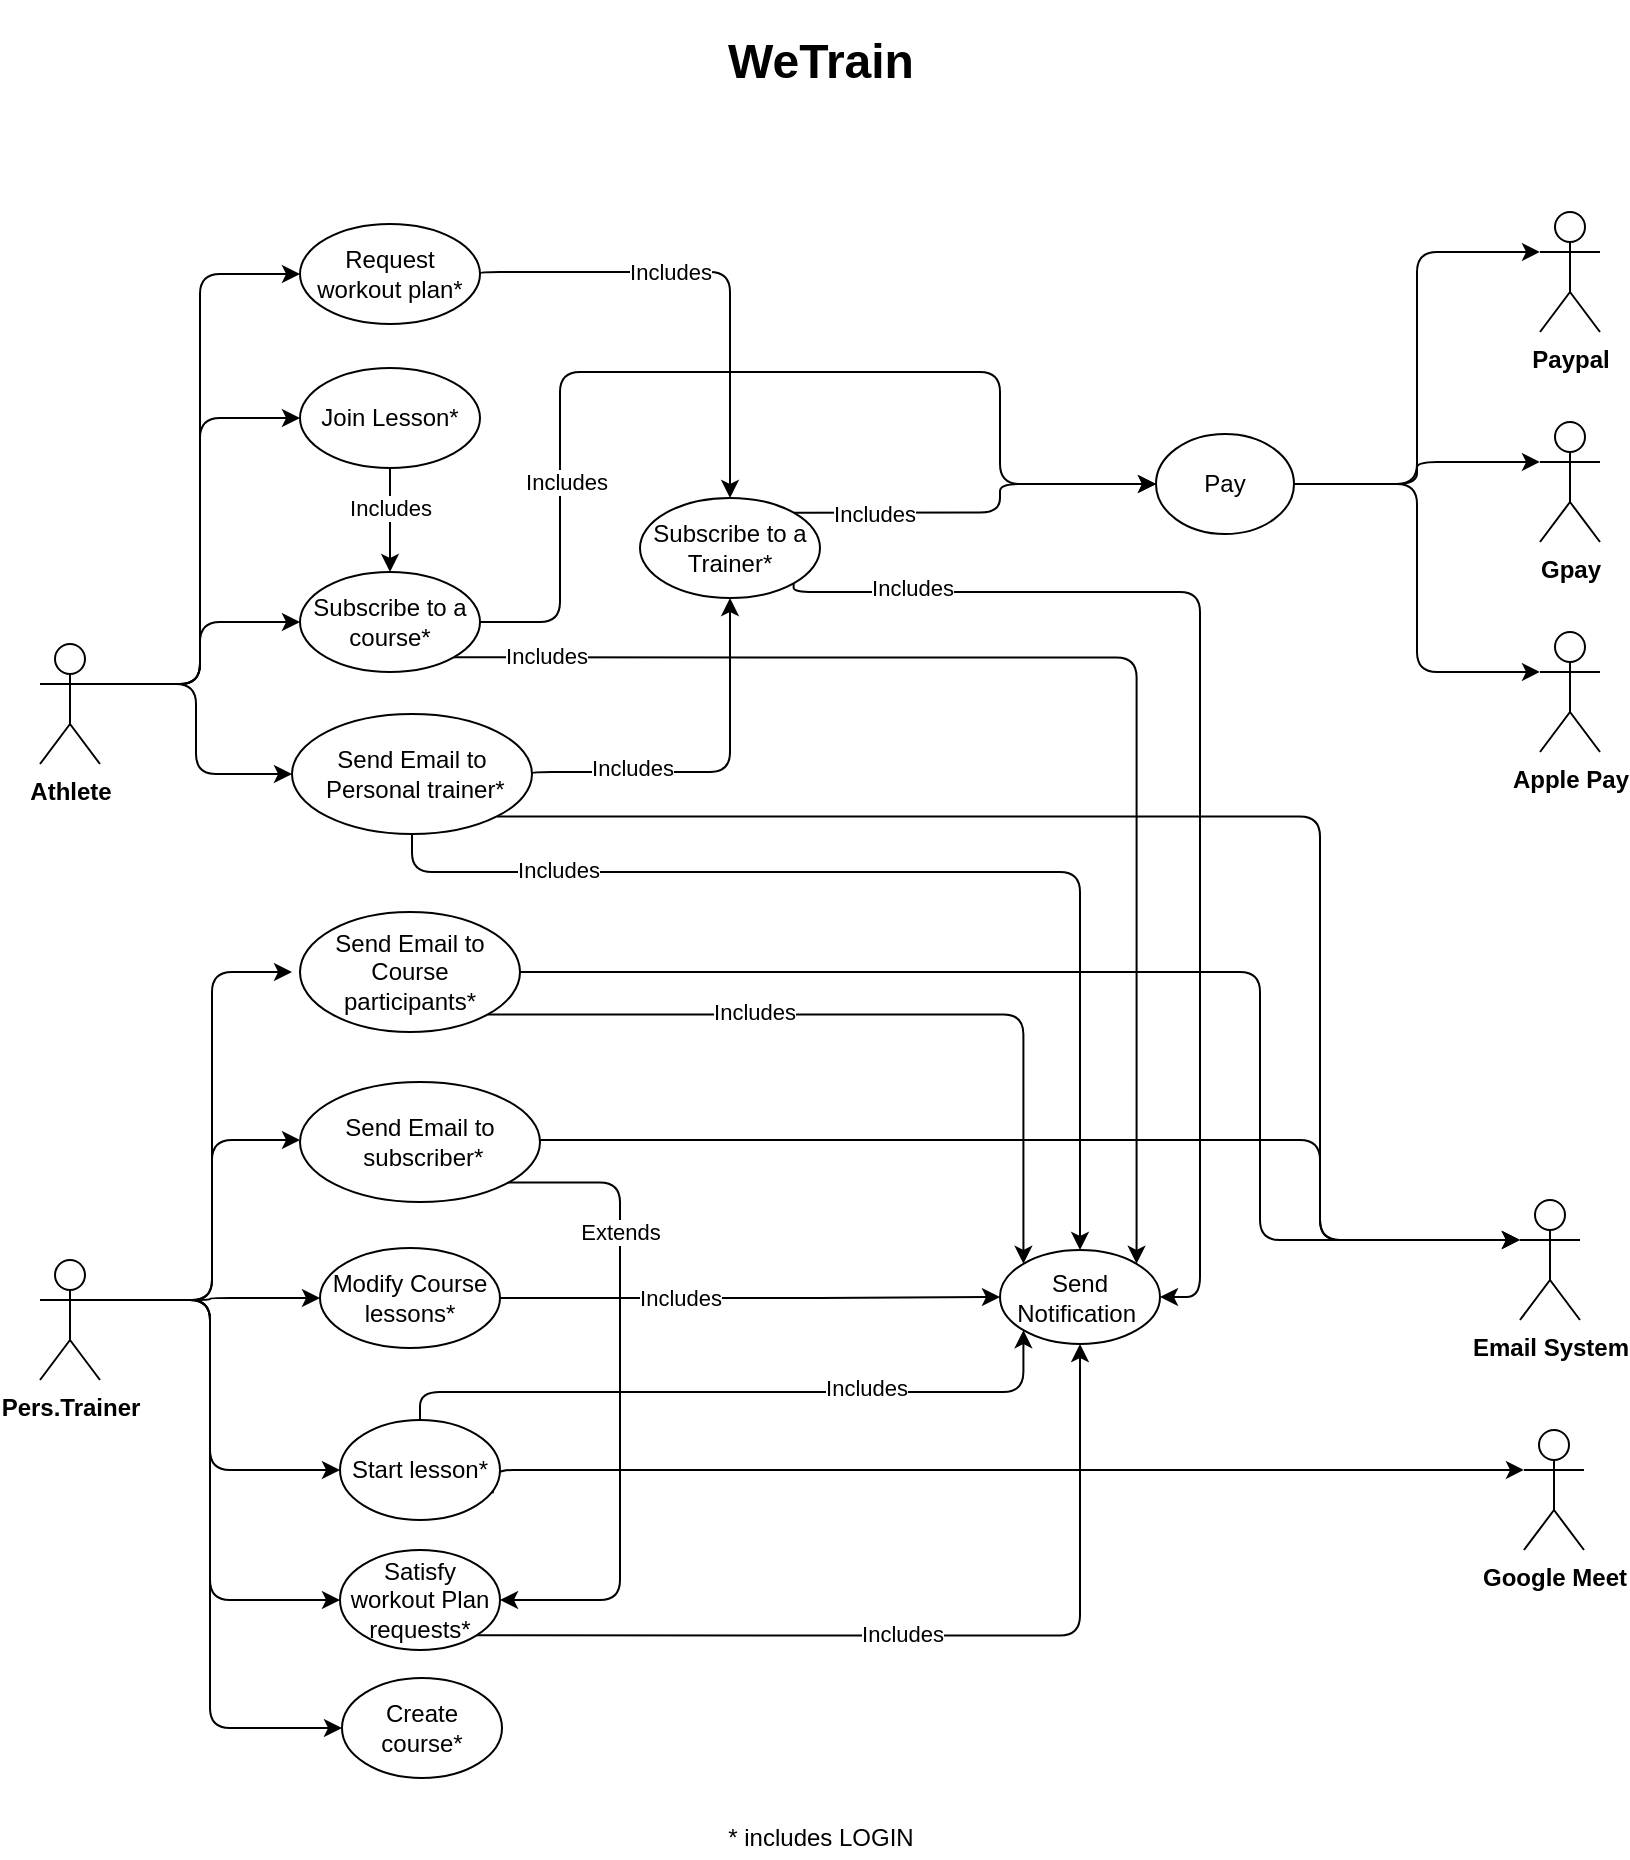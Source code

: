 <mxfile version="18.0.6" type="device"><diagram id="heDjnJoUL0jpEOGiXyep" name="Pagina-1"><mxGraphModel dx="1038" dy="641" grid="1" gridSize="10" guides="1" tooltips="1" connect="1" arrows="1" fold="1" page="1" pageScale="1" pageWidth="827" pageHeight="1169" math="0" shadow="0"><root><mxCell id="0"/><mxCell id="1" parent="0"/><mxCell id="hWXOvRztMWeQ3eAVVvtu-1" style="edgeStyle=orthogonalEdgeStyle;rounded=1;orthogonalLoop=1;jettySize=auto;html=1;exitX=1;exitY=0.333;exitDx=0;exitDy=0;exitPerimeter=0;entryX=0;entryY=0.5;entryDx=0;entryDy=0;" parent="1" source="hWXOvRztMWeQ3eAVVvtu-6" target="hWXOvRztMWeQ3eAVVvtu-42" edge="1"><mxGeometry relative="1" as="geometry"/></mxCell><mxCell id="hWXOvRztMWeQ3eAVVvtu-4" style="edgeStyle=orthogonalEdgeStyle;rounded=1;orthogonalLoop=1;jettySize=auto;html=1;exitX=1;exitY=0.333;exitDx=0;exitDy=0;exitPerimeter=0;entryX=0;entryY=0.5;entryDx=0;entryDy=0;" parent="1" source="hWXOvRztMWeQ3eAVVvtu-6" target="hWXOvRztMWeQ3eAVVvtu-33" edge="1"><mxGeometry relative="1" as="geometry"/></mxCell><mxCell id="hWXOvRztMWeQ3eAVVvtu-5" style="edgeStyle=orthogonalEdgeStyle;rounded=1;orthogonalLoop=1;jettySize=auto;html=1;exitX=1;exitY=0.333;exitDx=0;exitDy=0;exitPerimeter=0;entryX=0;entryY=0.5;entryDx=0;entryDy=0;" parent="1" source="hWXOvRztMWeQ3eAVVvtu-6" target="hWXOvRztMWeQ3eAVVvtu-62" edge="1"><mxGeometry relative="1" as="geometry"/></mxCell><mxCell id="zRYIopUOa3iQb9DCZi6t-5" style="edgeStyle=orthogonalEdgeStyle;rounded=1;orthogonalLoop=1;jettySize=auto;html=1;exitX=1;exitY=0.333;exitDx=0;exitDy=0;exitPerimeter=0;entryX=0;entryY=0.5;entryDx=0;entryDy=0;" parent="1" source="hWXOvRztMWeQ3eAVVvtu-6" target="zRYIopUOa3iQb9DCZi6t-4" edge="1"><mxGeometry relative="1" as="geometry"/></mxCell><mxCell id="hWXOvRztMWeQ3eAVVvtu-6" value="&lt;b&gt;Athlete&lt;/b&gt;" style="shape=umlActor;verticalLabelPosition=bottom;verticalAlign=top;html=1;outlineConnect=0;rounded=1;" parent="1" vertex="1"><mxGeometry x="30" y="376" width="30" height="60" as="geometry"/></mxCell><mxCell id="hWXOvRztMWeQ3eAVVvtu-7" style="edgeStyle=orthogonalEdgeStyle;rounded=1;orthogonalLoop=1;jettySize=auto;html=1;exitX=1;exitY=0.333;exitDx=0;exitDy=0;exitPerimeter=0;entryX=0;entryY=0.5;entryDx=0;entryDy=0;entryPerimeter=0;" parent="1" source="hWXOvRztMWeQ3eAVVvtu-14" target="hWXOvRztMWeQ3eAVVvtu-24" edge="1"><mxGeometry relative="1" as="geometry"><mxPoint x="55" y="704" as="sourcePoint"/><mxPoint x="175" y="689" as="targetPoint"/><Array as="points"><mxPoint x="115" y="704"/><mxPoint x="115" y="703"/></Array></mxGeometry></mxCell><mxCell id="hWXOvRztMWeQ3eAVVvtu-8" style="edgeStyle=orthogonalEdgeStyle;rounded=1;orthogonalLoop=1;jettySize=auto;html=1;exitX=1;exitY=0.333;exitDx=0;exitDy=0;exitPerimeter=0;entryX=0;entryY=0.5;entryDx=0;entryDy=0;" parent="1" source="hWXOvRztMWeQ3eAVVvtu-14" target="hWXOvRztMWeQ3eAVVvtu-27" edge="1"><mxGeometry relative="1" as="geometry"><mxPoint x="55" y="704" as="sourcePoint"/><mxPoint x="180" y="789" as="targetPoint"/><Array as="points"><mxPoint x="115" y="704"/><mxPoint x="115" y="789"/></Array></mxGeometry></mxCell><mxCell id="hWXOvRztMWeQ3eAVVvtu-9" style="edgeStyle=orthogonalEdgeStyle;rounded=1;orthogonalLoop=1;jettySize=auto;html=1;entryX=0;entryY=0.5;entryDx=0;entryDy=0;exitX=1;exitY=0.333;exitDx=0;exitDy=0;exitPerimeter=0;" parent="1" source="hWXOvRztMWeQ3eAVVvtu-14" target="hWXOvRztMWeQ3eAVVvtu-43" edge="1"><mxGeometry relative="1" as="geometry"><mxPoint x="45" y="704" as="sourcePoint"/><mxPoint x="180" y="949" as="targetPoint"/><Array as="points"><mxPoint x="115" y="704"/><mxPoint x="115" y="854"/></Array></mxGeometry></mxCell><mxCell id="hWXOvRztMWeQ3eAVVvtu-10" style="edgeStyle=orthogonalEdgeStyle;rounded=1;orthogonalLoop=1;jettySize=auto;html=1;exitX=1;exitY=0.333;exitDx=0;exitDy=0;exitPerimeter=0;entryX=0;entryY=0.5;entryDx=0;entryDy=0;" parent="1" source="hWXOvRztMWeQ3eAVVvtu-14" target="hWXOvRztMWeQ3eAVVvtu-57" edge="1"><mxGeometry relative="1" as="geometry"><mxPoint x="44" y="704" as="sourcePoint"/><mxPoint x="179" y="989" as="targetPoint"/><Array as="points"><mxPoint x="115" y="704"/><mxPoint x="115" y="918"/></Array></mxGeometry></mxCell><mxCell id="AkLmKCt1dw4DK2cWetB_-4" style="edgeStyle=orthogonalEdgeStyle;rounded=1;orthogonalLoop=1;jettySize=auto;html=1;exitX=1;exitY=0.333;exitDx=0;exitDy=0;exitPerimeter=0;entryX=0;entryY=0.5;entryDx=0;entryDy=0;" parent="1" edge="1"><mxGeometry relative="1" as="geometry"><mxPoint x="56" y="704" as="sourcePoint"/><mxPoint x="160" y="624" as="targetPoint"/><Array as="points"><mxPoint x="116" y="704"/><mxPoint x="116" y="624"/></Array></mxGeometry></mxCell><mxCell id="zRYIopUOa3iQb9DCZi6t-2" style="edgeStyle=orthogonalEdgeStyle;rounded=1;orthogonalLoop=1;jettySize=auto;html=1;exitX=1;exitY=0.333;exitDx=0;exitDy=0;exitPerimeter=0;entryX=0;entryY=0.5;entryDx=0;entryDy=0;" parent="1" edge="1"><mxGeometry relative="1" as="geometry"><mxPoint x="56" y="704" as="sourcePoint"/><mxPoint x="156" y="540" as="targetPoint"/><Array as="points"><mxPoint x="116" y="704"/><mxPoint x="116" y="540"/></Array></mxGeometry></mxCell><mxCell id="hWXOvRztMWeQ3eAVVvtu-14" value="&lt;b&gt;Pers.Trainer&lt;/b&gt;" style="shape=umlActor;verticalLabelPosition=bottom;verticalAlign=top;html=1;outlineConnect=0;rounded=1;" parent="1" vertex="1"><mxGeometry x="30" y="684" width="30" height="60" as="geometry"/></mxCell><mxCell id="hWXOvRztMWeQ3eAVVvtu-15" value="&lt;b&gt;Paypal&lt;/b&gt;" style="shape=umlActor;verticalLabelPosition=bottom;verticalAlign=top;html=1;outlineConnect=0;rounded=1;" parent="1" vertex="1"><mxGeometry x="780" y="160" width="30" height="60" as="geometry"/></mxCell><mxCell id="hWXOvRztMWeQ3eAVVvtu-16" value="&lt;b&gt;Gpay&lt;/b&gt;" style="shape=umlActor;verticalLabelPosition=bottom;verticalAlign=top;html=1;outlineConnect=0;rounded=1;" parent="1" vertex="1"><mxGeometry x="780" y="265" width="30" height="60" as="geometry"/></mxCell><mxCell id="hWXOvRztMWeQ3eAVVvtu-17" value="&lt;h1&gt;WeTrain&lt;/h1&gt;" style="text;html=1;align=center;verticalAlign=middle;resizable=0;points=[];autosize=1;strokeColor=none;fillColor=none;rounded=1;" parent="1" vertex="1"><mxGeometry x="365" y="60" width="110" height="50" as="geometry"/></mxCell><mxCell id="hWXOvRztMWeQ3eAVVvtu-21" style="edgeStyle=orthogonalEdgeStyle;rounded=1;orthogonalLoop=1;jettySize=auto;html=1;exitX=0.955;exitY=0.732;exitDx=0;exitDy=0;entryX=0;entryY=0.333;entryDx=0;entryDy=0;entryPerimeter=0;exitPerimeter=0;" parent="1" source="hWXOvRztMWeQ3eAVVvtu-27" target="hWXOvRztMWeQ3eAVVvtu-49" edge="1"><mxGeometry relative="1" as="geometry"><Array as="points"><mxPoint x="256" y="789"/></Array></mxGeometry></mxCell><mxCell id="hWXOvRztMWeQ3eAVVvtu-22" style="edgeStyle=orthogonalEdgeStyle;rounded=1;orthogonalLoop=1;jettySize=auto;html=1;exitX=1;exitY=0.5;exitDx=0;exitDy=0;entryX=0;entryY=0.5;entryDx=0;entryDy=0;" parent="1" source="hWXOvRztMWeQ3eAVVvtu-24" target="hWXOvRztMWeQ3eAVVvtu-29" edge="1"><mxGeometry relative="1" as="geometry"><Array as="points"><mxPoint x="410" y="703"/><mxPoint x="410" y="702"/></Array></mxGeometry></mxCell><mxCell id="hWXOvRztMWeQ3eAVVvtu-23" value="Includes" style="edgeLabel;html=1;align=center;verticalAlign=middle;resizable=0;points=[];rounded=1;" parent="hWXOvRztMWeQ3eAVVvtu-22" vertex="1" connectable="0"><mxGeometry x="0.023" y="-1" relative="1" as="geometry"><mxPoint x="-38" y="-1" as="offset"/></mxGeometry></mxCell><mxCell id="hWXOvRztMWeQ3eAVVvtu-24" value="Modify Course lessons*" style="ellipse;whiteSpace=wrap;html=1;rounded=1;" parent="1" vertex="1"><mxGeometry x="170" y="678" width="90" height="50" as="geometry"/></mxCell><mxCell id="hWXOvRztMWeQ3eAVVvtu-25" style="edgeStyle=orthogonalEdgeStyle;rounded=1;orthogonalLoop=1;jettySize=auto;html=1;exitX=0.5;exitY=0;exitDx=0;exitDy=0;entryX=0;entryY=1;entryDx=0;entryDy=0;" parent="1" source="hWXOvRztMWeQ3eAVVvtu-27" target="hWXOvRztMWeQ3eAVVvtu-29" edge="1"><mxGeometry relative="1" as="geometry"><Array as="points"><mxPoint x="220" y="750"/><mxPoint x="521" y="750"/></Array></mxGeometry></mxCell><mxCell id="hWXOvRztMWeQ3eAVVvtu-26" value="Includes" style="edgeLabel;html=1;align=center;verticalAlign=middle;resizable=0;points=[];rounded=1;" parent="hWXOvRztMWeQ3eAVVvtu-25" vertex="1" connectable="0"><mxGeometry x="0.294" y="3" relative="1" as="geometry"><mxPoint x="13" y="1" as="offset"/></mxGeometry></mxCell><mxCell id="hWXOvRztMWeQ3eAVVvtu-27" value="Start lesson*" style="ellipse;whiteSpace=wrap;html=1;rounded=1;" parent="1" vertex="1"><mxGeometry x="180" y="764" width="80" height="50" as="geometry"/></mxCell><mxCell id="hWXOvRztMWeQ3eAVVvtu-29" value="Send Notification&amp;nbsp;" style="ellipse;whiteSpace=wrap;html=1;rounded=1;" parent="1" vertex="1"><mxGeometry x="510" y="679" width="80" height="47" as="geometry"/></mxCell><mxCell id="hWXOvRztMWeQ3eAVVvtu-30" style="edgeStyle=orthogonalEdgeStyle;rounded=1;orthogonalLoop=1;jettySize=auto;html=1;entryX=0.5;entryY=1;entryDx=0;entryDy=0;exitX=1;exitY=0.5;exitDx=0;exitDy=0;" parent="1" source="hWXOvRztMWeQ3eAVVvtu-33" target="hWXOvRztMWeQ3eAVVvtu-77" edge="1"><mxGeometry relative="1" as="geometry"><mxPoint x="480" y="266" as="targetPoint"/><Array as="points"><mxPoint x="276" y="440"/><mxPoint x="375" y="440"/></Array></mxGeometry></mxCell><mxCell id="hWXOvRztMWeQ3eAVVvtu-31" value="Includes" style="edgeLabel;html=1;align=center;verticalAlign=middle;resizable=0;points=[];rounded=1;" parent="hWXOvRztMWeQ3eAVVvtu-30" vertex="1" connectable="0"><mxGeometry x="-0.612" y="1" relative="1" as="geometry"><mxPoint x="14" y="-1" as="offset"/></mxGeometry></mxCell><mxCell id="hWXOvRztMWeQ3eAVVvtu-32" style="edgeStyle=orthogonalEdgeStyle;rounded=1;orthogonalLoop=1;jettySize=auto;html=1;exitX=1;exitY=1;exitDx=0;exitDy=0;entryX=0;entryY=0.333;entryDx=0;entryDy=0;entryPerimeter=0;" parent="1" source="hWXOvRztMWeQ3eAVVvtu-33" target="hWXOvRztMWeQ3eAVVvtu-59" edge="1"><mxGeometry relative="1" as="geometry"><Array as="points"><mxPoint x="670" y="462"/><mxPoint x="670" y="674"/></Array></mxGeometry></mxCell><mxCell id="-WSwheemPiI9Wihif4eN-2" style="edgeStyle=orthogonalEdgeStyle;rounded=1;orthogonalLoop=1;jettySize=auto;html=1;exitX=0.5;exitY=1;exitDx=0;exitDy=0;entryX=0.5;entryY=0;entryDx=0;entryDy=0;" edge="1" parent="1" source="hWXOvRztMWeQ3eAVVvtu-33" target="hWXOvRztMWeQ3eAVVvtu-29"><mxGeometry relative="1" as="geometry"><Array as="points"><mxPoint x="216" y="490"/><mxPoint x="550" y="490"/></Array></mxGeometry></mxCell><mxCell id="-WSwheemPiI9Wihif4eN-3" value="Includes" style="edgeLabel;html=1;align=center;verticalAlign=middle;resizable=0;points=[];" vertex="1" connectable="0" parent="-WSwheemPiI9Wihif4eN-2"><mxGeometry x="-0.66" y="1" relative="1" as="geometry"><mxPoint as="offset"/></mxGeometry></mxCell><mxCell id="hWXOvRztMWeQ3eAVVvtu-33" value="Send Email to&lt;br&gt;&amp;nbsp;Personal trainer*" style="ellipse;whiteSpace=wrap;html=1;rounded=1;" parent="1" vertex="1"><mxGeometry x="156" y="411" width="120" height="60" as="geometry"/></mxCell><mxCell id="hWXOvRztMWeQ3eAVVvtu-40" style="edgeStyle=orthogonalEdgeStyle;rounded=1;orthogonalLoop=1;jettySize=auto;html=1;exitX=1;exitY=0;exitDx=0;exitDy=0;entryX=0;entryY=0.5;entryDx=0;entryDy=0;" parent="1" source="hWXOvRztMWeQ3eAVVvtu-77" target="hWXOvRztMWeQ3eAVVvtu-47" edge="1"><mxGeometry relative="1" as="geometry"><Array as="points"><mxPoint x="510" y="310"/><mxPoint x="510" y="296"/></Array><mxPoint x="480" y="216" as="targetPoint"/></mxGeometry></mxCell><mxCell id="hWXOvRztMWeQ3eAVVvtu-41" value="Includes" style="edgeLabel;html=1;align=center;verticalAlign=middle;resizable=0;points=[];rounded=1;" parent="hWXOvRztMWeQ3eAVVvtu-40" vertex="1" connectable="0"><mxGeometry x="-0.756" relative="1" as="geometry"><mxPoint x="16" as="offset"/></mxGeometry></mxCell><mxCell id="AkLmKCt1dw4DK2cWetB_-1" style="edgeStyle=orthogonalEdgeStyle;rounded=1;orthogonalLoop=1;jettySize=auto;html=1;exitX=1;exitY=0.5;exitDx=0;exitDy=0;entryX=0.5;entryY=0;entryDx=0;entryDy=0;" parent="1" source="hWXOvRztMWeQ3eAVVvtu-42" target="hWXOvRztMWeQ3eAVVvtu-77" edge="1"><mxGeometry relative="1" as="geometry"><Array as="points"><mxPoint x="250" y="190"/><mxPoint x="375" y="190"/></Array></mxGeometry></mxCell><mxCell id="AkLmKCt1dw4DK2cWetB_-2" value="Includes" style="edgeLabel;html=1;align=center;verticalAlign=middle;resizable=0;points=[];rounded=1;" parent="AkLmKCt1dw4DK2cWetB_-1" vertex="1" connectable="0"><mxGeometry x="-0.103" y="-1" relative="1" as="geometry"><mxPoint x="-11" y="-1" as="offset"/></mxGeometry></mxCell><mxCell id="hWXOvRztMWeQ3eAVVvtu-42" value="Request workout plan*" style="ellipse;whiteSpace=wrap;html=1;rounded=1;" parent="1" vertex="1"><mxGeometry x="160" y="166" width="90" height="50" as="geometry"/></mxCell><mxCell id="cN4oBKTkp6_k6Od906Y6-1" style="edgeStyle=orthogonalEdgeStyle;rounded=1;orthogonalLoop=1;jettySize=auto;html=1;exitX=1;exitY=1;exitDx=0;exitDy=0;entryX=0.5;entryY=1;entryDx=0;entryDy=0;" parent="1" source="hWXOvRztMWeQ3eAVVvtu-43" target="hWXOvRztMWeQ3eAVVvtu-29" edge="1"><mxGeometry relative="1" as="geometry"/></mxCell><mxCell id="cN4oBKTkp6_k6Od906Y6-2" value="Includes" style="edgeLabel;html=1;align=center;verticalAlign=middle;resizable=0;points=[];rounded=1;" parent="cN4oBKTkp6_k6Od906Y6-1" vertex="1" connectable="0"><mxGeometry x="-0.05" y="1" relative="1" as="geometry"><mxPoint as="offset"/></mxGeometry></mxCell><mxCell id="hWXOvRztMWeQ3eAVVvtu-43" value="Satisfy workout Plan requests*" style="ellipse;whiteSpace=wrap;html=1;rounded=1;" parent="1" vertex="1"><mxGeometry x="180" y="829" width="80" height="50" as="geometry"/></mxCell><mxCell id="hWXOvRztMWeQ3eAVVvtu-44" style="edgeStyle=orthogonalEdgeStyle;rounded=1;orthogonalLoop=1;jettySize=auto;html=1;exitX=1;exitY=0.5;exitDx=0;exitDy=0;entryX=0;entryY=0.333;entryDx=0;entryDy=0;entryPerimeter=0;" parent="1" source="hWXOvRztMWeQ3eAVVvtu-47" target="hWXOvRztMWeQ3eAVVvtu-15" edge="1"><mxGeometry relative="1" as="geometry"/></mxCell><mxCell id="hWXOvRztMWeQ3eAVVvtu-45" style="edgeStyle=orthogonalEdgeStyle;rounded=1;orthogonalLoop=1;jettySize=auto;html=1;exitX=1;exitY=0.5;exitDx=0;exitDy=0;entryX=0;entryY=0.333;entryDx=0;entryDy=0;entryPerimeter=0;" parent="1" source="hWXOvRztMWeQ3eAVVvtu-47" target="hWXOvRztMWeQ3eAVVvtu-16" edge="1"><mxGeometry relative="1" as="geometry"/></mxCell><mxCell id="hWXOvRztMWeQ3eAVVvtu-46" style="edgeStyle=orthogonalEdgeStyle;rounded=1;orthogonalLoop=1;jettySize=auto;html=1;exitX=1;exitY=0.5;exitDx=0;exitDy=0;entryX=0;entryY=0.333;entryDx=0;entryDy=0;entryPerimeter=0;" parent="1" source="hWXOvRztMWeQ3eAVVvtu-47" target="hWXOvRztMWeQ3eAVVvtu-48" edge="1"><mxGeometry relative="1" as="geometry"/></mxCell><mxCell id="hWXOvRztMWeQ3eAVVvtu-47" value="Pay" style="ellipse;whiteSpace=wrap;html=1;rounded=1;" parent="1" vertex="1"><mxGeometry x="588" y="271" width="69" height="50" as="geometry"/></mxCell><mxCell id="hWXOvRztMWeQ3eAVVvtu-48" value="&lt;b&gt;Apple Pay&lt;/b&gt;" style="shape=umlActor;verticalLabelPosition=bottom;verticalAlign=top;html=1;outlineConnect=0;rounded=1;" parent="1" vertex="1"><mxGeometry x="780" y="370" width="30" height="60" as="geometry"/></mxCell><mxCell id="hWXOvRztMWeQ3eAVVvtu-49" value="&lt;b&gt;Google Meet&lt;br&gt;&lt;/b&gt;" style="shape=umlActor;verticalLabelPosition=bottom;verticalAlign=top;html=1;outlineConnect=0;rounded=1;" parent="1" vertex="1"><mxGeometry x="772" y="769" width="30" height="60" as="geometry"/></mxCell><mxCell id="hWXOvRztMWeQ3eAVVvtu-57" value="Create course*" style="ellipse;whiteSpace=wrap;html=1;rounded=1;" parent="1" vertex="1"><mxGeometry x="181" y="893" width="80" height="50" as="geometry"/></mxCell><mxCell id="hWXOvRztMWeQ3eAVVvtu-58" value="* includes LOGIN" style="text;html=1;align=center;verticalAlign=middle;resizable=0;points=[];autosize=1;strokeColor=none;fillColor=none;rounded=1;" parent="1" vertex="1"><mxGeometry x="365" y="963" width="110" height="20" as="geometry"/></mxCell><mxCell id="hWXOvRztMWeQ3eAVVvtu-59" value="&lt;b&gt;Email System&lt;br&gt;&lt;/b&gt;" style="shape=umlActor;verticalLabelPosition=bottom;verticalAlign=top;html=1;outlineConnect=0;rounded=1;" parent="1" vertex="1"><mxGeometry x="770" y="654" width="30" height="60" as="geometry"/></mxCell><mxCell id="hWXOvRztMWeQ3eAVVvtu-60" style="edgeStyle=orthogonalEdgeStyle;rounded=1;orthogonalLoop=1;jettySize=auto;html=1;entryX=0;entryY=0.5;entryDx=0;entryDy=0;" parent="1" source="hWXOvRztMWeQ3eAVVvtu-62" target="hWXOvRztMWeQ3eAVVvtu-47" edge="1"><mxGeometry relative="1" as="geometry"><Array as="points"><mxPoint x="290" y="365"/><mxPoint x="290" y="240"/><mxPoint x="510" y="240"/><mxPoint x="510" y="296"/></Array></mxGeometry></mxCell><mxCell id="hWXOvRztMWeQ3eAVVvtu-61" value="Includes" style="edgeLabel;html=1;align=center;verticalAlign=middle;resizable=0;points=[];rounded=1;" parent="hWXOvRztMWeQ3eAVVvtu-60" vertex="1" connectable="0"><mxGeometry x="-0.587" y="-3" relative="1" as="geometry"><mxPoint y="-3" as="offset"/></mxGeometry></mxCell><mxCell id="-WSwheemPiI9Wihif4eN-4" style="edgeStyle=orthogonalEdgeStyle;rounded=1;orthogonalLoop=1;jettySize=auto;html=1;exitX=1;exitY=1;exitDx=0;exitDy=0;entryX=1;entryY=0;entryDx=0;entryDy=0;" edge="1" parent="1" source="hWXOvRztMWeQ3eAVVvtu-62" target="hWXOvRztMWeQ3eAVVvtu-29"><mxGeometry relative="1" as="geometry"/></mxCell><mxCell id="-WSwheemPiI9Wihif4eN-5" value="Includes" style="edgeLabel;html=1;align=center;verticalAlign=middle;resizable=0;points=[];" vertex="1" connectable="0" parent="-WSwheemPiI9Wihif4eN-4"><mxGeometry x="-0.857" y="3" relative="1" as="geometry"><mxPoint y="2" as="offset"/></mxGeometry></mxCell><mxCell id="hWXOvRztMWeQ3eAVVvtu-62" value="Subscribe to a course*" style="ellipse;whiteSpace=wrap;html=1;rounded=1;" parent="1" vertex="1"><mxGeometry x="160" y="340" width="90" height="50" as="geometry"/></mxCell><mxCell id="-WSwheemPiI9Wihif4eN-6" style="edgeStyle=orthogonalEdgeStyle;rounded=1;orthogonalLoop=1;jettySize=auto;html=1;exitX=1;exitY=1;exitDx=0;exitDy=0;entryX=1;entryY=0.5;entryDx=0;entryDy=0;" edge="1" parent="1" source="hWXOvRztMWeQ3eAVVvtu-77" target="hWXOvRztMWeQ3eAVVvtu-29"><mxGeometry relative="1" as="geometry"><Array as="points"><mxPoint x="407" y="350"/><mxPoint x="610" y="350"/><mxPoint x="610" y="703"/></Array></mxGeometry></mxCell><mxCell id="-WSwheemPiI9Wihif4eN-7" value="Includes" style="edgeLabel;html=1;align=center;verticalAlign=middle;resizable=0;points=[];" vertex="1" connectable="0" parent="-WSwheemPiI9Wihif4eN-6"><mxGeometry x="-0.781" y="2" relative="1" as="geometry"><mxPoint as="offset"/></mxGeometry></mxCell><mxCell id="hWXOvRztMWeQ3eAVVvtu-77" value="Subscribe to a Trainer*" style="ellipse;whiteSpace=wrap;html=1;rounded=1;" parent="1" vertex="1"><mxGeometry x="330" y="303" width="90" height="50" as="geometry"/></mxCell><mxCell id="AkLmKCt1dw4DK2cWetB_-5" style="edgeStyle=orthogonalEdgeStyle;rounded=1;orthogonalLoop=1;jettySize=auto;html=1;exitX=1;exitY=0.5;exitDx=0;exitDy=0;entryX=0;entryY=0.333;entryDx=0;entryDy=0;entryPerimeter=0;" parent="1" target="hWXOvRztMWeQ3eAVVvtu-59" edge="1"><mxGeometry relative="1" as="geometry"><Array as="points"><mxPoint x="670" y="624"/><mxPoint x="670" y="674"/></Array><mxPoint x="280" y="624" as="sourcePoint"/></mxGeometry></mxCell><mxCell id="AkLmKCt1dw4DK2cWetB_-6" style="edgeStyle=orthogonalEdgeStyle;rounded=1;orthogonalLoop=1;jettySize=auto;html=1;exitX=1;exitY=1;exitDx=0;exitDy=0;entryX=1;entryY=0.5;entryDx=0;entryDy=0;" parent="1" target="hWXOvRztMWeQ3eAVVvtu-43" edge="1"><mxGeometry relative="1" as="geometry"><Array as="points"><mxPoint x="320" y="645"/><mxPoint x="320" y="854"/></Array><mxPoint x="262.426" y="645.213" as="sourcePoint"/></mxGeometry></mxCell><mxCell id="AkLmKCt1dw4DK2cWetB_-7" value="Extends" style="edgeLabel;html=1;align=center;verticalAlign=middle;resizable=0;points=[];rounded=1;" parent="AkLmKCt1dw4DK2cWetB_-6" vertex="1" connectable="0"><mxGeometry x="-0.493" relative="1" as="geometry"><mxPoint as="offset"/></mxGeometry></mxCell><mxCell id="AkLmKCt1dw4DK2cWetB_-3" value="Send Email to&lt;br&gt;&amp;nbsp;subscriber*" style="ellipse;whiteSpace=wrap;html=1;rounded=1;" parent="1" vertex="1"><mxGeometry x="160" y="595" width="120" height="60" as="geometry"/></mxCell><mxCell id="zRYIopUOa3iQb9DCZi6t-3" style="edgeStyle=orthogonalEdgeStyle;rounded=1;orthogonalLoop=1;jettySize=auto;html=1;exitX=1;exitY=1;exitDx=0;exitDy=0;entryX=0;entryY=0;entryDx=0;entryDy=0;" parent="1" source="zRYIopUOa3iQb9DCZi6t-1" target="hWXOvRztMWeQ3eAVVvtu-29" edge="1"><mxGeometry relative="1" as="geometry"><Array as="points"><mxPoint x="521" y="561"/></Array><mxPoint x="530" y="720" as="targetPoint"/></mxGeometry></mxCell><mxCell id="zRYIopUOa3iQb9DCZi6t-11" value="Includes" style="edgeLabel;html=1;align=center;verticalAlign=middle;resizable=0;points=[];rounded=1;" parent="zRYIopUOa3iQb9DCZi6t-3" vertex="1" connectable="0"><mxGeometry x="-0.324" y="-3" relative="1" as="geometry"><mxPoint y="-4" as="offset"/></mxGeometry></mxCell><mxCell id="-WSwheemPiI9Wihif4eN-1" style="edgeStyle=orthogonalEdgeStyle;rounded=1;orthogonalLoop=1;jettySize=auto;html=1;exitX=1;exitY=0.5;exitDx=0;exitDy=0;entryX=0;entryY=0.333;entryDx=0;entryDy=0;entryPerimeter=0;" edge="1" parent="1" source="zRYIopUOa3iQb9DCZi6t-1" target="hWXOvRztMWeQ3eAVVvtu-59"><mxGeometry relative="1" as="geometry"><Array as="points"><mxPoint x="640" y="540"/><mxPoint x="640" y="674"/></Array></mxGeometry></mxCell><mxCell id="zRYIopUOa3iQb9DCZi6t-1" value="Send Email to Course participants*" style="ellipse;whiteSpace=wrap;html=1;rounded=1;" parent="1" vertex="1"><mxGeometry x="160" y="510" width="110" height="60" as="geometry"/></mxCell><mxCell id="zRYIopUOa3iQb9DCZi6t-8" style="edgeStyle=orthogonalEdgeStyle;rounded=1;orthogonalLoop=1;jettySize=auto;html=1;exitX=0.5;exitY=1;exitDx=0;exitDy=0;entryX=0.5;entryY=0;entryDx=0;entryDy=0;" parent="1" source="zRYIopUOa3iQb9DCZi6t-4" target="hWXOvRztMWeQ3eAVVvtu-62" edge="1"><mxGeometry relative="1" as="geometry"/></mxCell><mxCell id="zRYIopUOa3iQb9DCZi6t-10" value="Includes" style="edgeLabel;html=1;align=center;verticalAlign=middle;resizable=0;points=[];rounded=1;" parent="zRYIopUOa3iQb9DCZi6t-8" vertex="1" connectable="0"><mxGeometry x="-0.385" y="3" relative="1" as="geometry"><mxPoint x="-3" y="4" as="offset"/></mxGeometry></mxCell><mxCell id="zRYIopUOa3iQb9DCZi6t-4" value="Join Lesson*" style="ellipse;whiteSpace=wrap;html=1;rounded=1;" parent="1" vertex="1"><mxGeometry x="160" y="238" width="90" height="50" as="geometry"/></mxCell></root></mxGraphModel></diagram></mxfile>